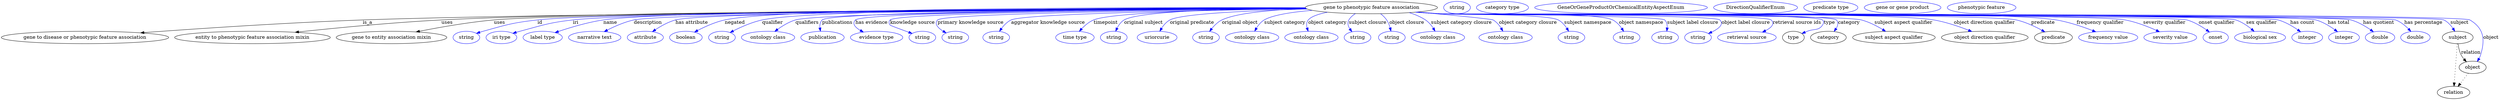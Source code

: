 digraph {
	graph [bb="0,0,7197.1,283"];
	node [label="\N"];
	"gene to phenotypic feature association"	[height=0.5,
		label="gene to phenotypic feature association",
		pos="3949.1,265",
		width=5.2898];
	"gene to disease or phenotypic feature association"	[height=0.5,
		pos="241.13,178",
		width=6.698];
	"gene to phenotypic feature association" -> "gene to disease or phenotypic feature association"	[label=is_a,
		lp="1056.1,221.5",
		pos="e,401.34,191.5 3759.6,262.9 3202.1,259.49 1574,248.12 1042.1,229 824.25,221.17 573.47,204.23 411.4,192.24"];
	"entity to phenotypic feature association mixin"	[height=0.5,
		pos="724.13,178",
		width=6.2286];
	"gene to phenotypic feature association" -> "entity to phenotypic feature association mixin"	[label=uses,
		lp="1285.6,221.5",
		pos="e,847.31,193.08 3759,263.46 3231.1,261.64 1754.3,254.38 1269.1,229 1128.3,221.63 967.69,206.01 857.48,194.18"];
	"gene to entity association mixin"	[height=0.5,
		pos="1125.1,178",
		width=4.4232];
	"gene to phenotypic feature association" -> "gene to entity association mixin"	[label=uses,
		lp="1436.6,221.5",
		pos="e,1196,194.16 3759.7,263.06 3211.8,260.12 1650.3,249.97 1420.1,229 1347.1,222.35 1265,207.84 1206,196.16"];
	id	[color=blue,
		height=0.5,
		label=string,
		pos="1341.1,178",
		width=1.0652];
	"gene to phenotypic feature association" -> id	[color=blue,
		label=id,
		lp="1553.1,221.5",
		pos="e,1370.1,189.97 3759.2,263.34 3230,261.2 1763,253.14 1546.1,229 1475.3,221.11 1457.8,215.28 1389.1,196 1386,195.13 1382.8,194.16 \
1379.6,193.14",
		style=solid];
	iri	[color=blue,
		height=0.5,
		label="iri type",
		pos="1442.1,178",
		width=1.2277];
	"gene to phenotypic feature association" -> iri	[color=blue,
		label=iri,
		lp="1656.1,221.5",
		pos="e,1475.1,190.11 3759.5,263.26 3246.2,260.96 1854.7,252.61 1648.1,229 1579,221.1 1562.3,213.98 1495.1,196 1491.8,195.1 1488.3,194.11 \
1484.8,193.09",
		style=solid];
	name	[color=blue,
		height=0.5,
		label="label type",
		pos="1561.1,178",
		width=1.5707];
	"gene to phenotypic feature association" -> name	[color=blue,
		label=name,
		lp="1755.1,221.5",
		pos="e,1596.5,192.16 3758.9,263.86 3258.8,263.1 1932,258.31 1735.1,229 1690.4,222.34 1641,207.39 1606.3,195.56",
		style=solid];
	description	[color=blue,
		height=0.5,
		label="narrative text",
		pos="1711.1,178",
		width=2.0943];
	"gene to phenotypic feature association" -> description	[color=blue,
		label=description,
		lp="1863.6,221.5",
		pos="e,1738.6,195.03 3759.6,262.94 3256.1,259.85 1916.6,249.73 1823.1,229 1796.7,223.14 1768.9,210.76 1747.6,199.79",
		style=solid];
	"has attribute"	[color=blue,
		height=0.5,
		label=attribute,
		pos="1856.1,178",
		width=1.4443];
	"gene to phenotypic feature association" -> "has attribute"	[color=blue,
		label="has attribute",
		lp="1989.1,221.5",
		pos="e,1876.3,194.76 3759.2,263.28 3275.5,261.08 2028.6,253.11 1942.1,229 1921.5,223.24 1900.7,211.33 1884.7,200.57",
		style=solid];
	negated	[color=blue,
		height=0.5,
		label=boolean,
		pos="1973.1,178",
		width=1.2999];
	"gene to phenotypic feature association" -> negated	[color=blue,
		label=negated,
		lp="2113.1,221.5",
		pos="e,1997.7,193.56 3760.4,262.5 3302.5,258.59 2164.7,247.11 2084.1,229 2056.8,222.87 2028.1,209.7 2006.7,198.42",
		style=solid];
	qualifier	[color=blue,
		height=0.5,
		label=string,
		pos="2076.1,178",
		width=1.0652];
	"gene to phenotypic feature association" -> qualifier	[color=blue,
		label=qualifier,
		lp="2222.1,221.5",
		pos="e,2099.7,192.38 3758.7,264.35 3335.3,264.52 2341.6,261.4 2192.1,229 2162.7,222.62 2131.4,208.69 2108.8,197.15",
		style=solid];
	qualifiers	[color=blue,
		height=0.5,
		label="ontology class",
		pos="2209.1,178",
		width=2.1304];
	"gene to phenotypic feature association" -> qualifiers	[color=blue,
		label=qualifiers,
		lp="2321.6,221.5",
		pos="e,2228.4,195.46 3760.1,262.73 3339.5,259.54 2357.4,249.88 2288.1,229 2269.4,223.36 2250.8,211.97 2236.4,201.48",
		style=solid];
	publications	[color=blue,
		height=0.5,
		label=publication,
		pos="2366.1,178",
		width=1.7332];
	"gene to phenotypic feature association" -> publications	[color=blue,
		label=publications,
		lp="2409.1,221.5",
		pos="e,2360.2,196.1 3759.5,263.24 3344.2,261.13 2389.2,253.6 2365.1,229 2359.3,223 2358,214.4 2358.6,206.02",
		style=solid];
	"has evidence"	[color=blue,
		height=0.5,
		label="evidence type",
		pos="2522.1,178",
		width=2.0943];
	"gene to phenotypic feature association" -> "has evidence"	[color=blue,
		label="has evidence",
		lp="2507.6,221.5",
		pos="e,2484.2,193.73 3759.9,262.96 3364.2,260.33 2483.5,251.91 2461.1,229 2450.6,218.19 2460.4,207.41 2475.1,198.64",
		style=solid];
	"knowledge source"	[color=blue,
		height=0.5,
		label=string,
		pos="2654.1,178",
		width=1.0652];
	"gene to phenotypic feature association" -> "knowledge source"	[color=blue,
		label="knowledge source",
		lp="2625.6,221.5",
		pos="e,2624.6,189.66 3760.2,262.62 3385.4,259.44 2581.8,250.15 2561.1,229 2556.5,224.23 2557.3,219.48 2561.1,214 2562,212.75 2590.1,202.26 \
2615.2,193.09",
		style=solid];
	"primary knowledge source"	[color=blue,
		height=0.5,
		label=string,
		pos="2749.1,178",
		width=1.0652];
	"gene to phenotypic feature association" -> "primary knowledge source"	[color=blue,
		label="primary knowledge source",
		lp="2793.1,221.5",
		pos="e,2722.7,191.16 3761.1,262.08 3416.3,258.11 2716.4,247.77 2698.1,229 2687.4,218 2699,205.96 2713.8,196.44",
		style=solid];
	"aggregator knowledge source"	[color=blue,
		height=0.5,
		label=string,
		pos="2867.1,178",
		width=1.0652];
	"gene to phenotypic feature association" -> "aggregator knowledge source"	[color=blue,
		label="aggregator knowledge source",
		lp="3016.6,221.5",
		pos="e,2876.4,195.73 3762.1,261.58 3473.2,257.28 2947.8,247.04 2910.1,229 2898.8,223.56 2889.3,213.59 2882.1,203.97",
		style=solid];
	timepoint	[color=blue,
		height=0.5,
		label="time type",
		pos="3094.1,178",
		width=1.5346];
	"gene to phenotypic feature association" -> timepoint	[color=blue,
		label=timepoint,
		lp="3183.1,221.5",
		pos="e,3106.8,195.76 3760.1,262.55 3541,259.81 3203,251.88 3148.1,229 3134.9,223.49 3122.9,213.22 3113.6,203.42",
		style=solid];
	"original subject"	[color=blue,
		height=0.5,
		label=string,
		pos="3206.1,178",
		width=1.0652];
	"gene to phenotypic feature association" -> "original subject"	[color=blue,
		label="original subject",
		lp="3292.1,221.5",
		pos="e,3211.5,196.01 3759.1,263.83 3563.1,262.21 3280,255.25 3236.1,229 3227.1,223.59 3220.5,214.34 3215.8,205.25",
		style=solid];
	"original predicate"	[color=blue,
		height=0.5,
		label=uriorcurie,
		pos="3331.1,178",
		width=1.5887];
	"gene to phenotypic feature association" -> "original predicate"	[color=blue,
		label="original predicate",
		lp="3431.6,221.5",
		pos="e,3338.8,196.06 3764.1,260.64 3607.3,256.52 3402.5,247.62 3368.1,229 3358.1,223.54 3350,214.02 3344,204.74",
		style=solid];
	"original object"	[color=blue,
		height=0.5,
		label=string,
		pos="3472.1,178",
		width=1.0652];
	"gene to phenotypic feature association" -> "original object"	[color=blue,
		label="original object",
		lp="3569.6,221.5",
		pos="e,3482.4,195.54 3760.9,262.12 3665.3,258.51 3560.5,249.7 3518.1,229 3506.5,223.32 3496.4,213.31 3488.6,203.73",
		style=solid];
	"subject category"	[color=blue,
		height=0.5,
		label="ontology class",
		pos="3605.1,178",
		width=2.1304];
	"gene to phenotypic feature association" -> "subject category"	[color=blue,
		label="subject category",
		lp="3699.6,221.5",
		pos="e,3612.6,196.31 3778.4,256.92 3720.6,251.94 3664.4,243.45 3640.1,229 3630.7,223.4 3623.2,214.15 3617.6,205.12",
		style=solid];
	"object category"	[color=blue,
		height=0.5,
		label="ontology class",
		pos="3776.1,178",
		width=2.1304];
	"gene to phenotypic feature association" -> "object category"	[color=blue,
		label="object category",
		lp="3822.6,221.5",
		pos="e,3766.8,196.03 3822.4,251.47 3797,246.33 3775.5,239.11 3767.1,229 3761.8,222.52 3761.7,213.94 3763.6,205.72",
		style=solid];
	"subject closure"	[color=blue,
		height=0.5,
		label=string,
		pos="3909.1,178",
		width=1.0652];
	"gene to phenotypic feature association" -> "subject closure"	[color=blue,
		label="subject closure",
		lp="3938.6,221.5",
		pos="e,3893,194.64 3903,247.41 3895.5,242.63 3888.7,236.59 3884.1,229 3879.2,220.71 3881.8,211.32 3887,202.93",
		style=solid];
	"object closure"	[color=blue,
		height=0.5,
		label=string,
		pos="4008.1,178",
		width=1.0652];
	"gene to phenotypic feature association" -> "object closure"	[color=blue,
		label="object closure",
		lp="4051.1,221.5",
		pos="e,4005.6,196.32 3975.8,247.03 3982.2,241.89 3988.5,235.79 3993.1,229 3997.7,222.22 4000.9,213.99 4003.2,206.18",
		style=solid];
	"subject category closure"	[color=blue,
		height=0.5,
		label="ontology class",
		pos="4141.1,178",
		width=2.1304];
	"gene to phenotypic feature association" -> "subject category closure"	[color=blue,
		label="subject category closure",
		lp="4208.6,221.5",
		pos="e,4132.8,196.37 4058.6,250.13 4075,245.09 4091.1,238.26 4105.1,229 4114.2,222.99 4121.8,213.83 4127.6,204.98",
		style=solid];
	"object category closure"	[color=blue,
		height=0.5,
		label="ontology class",
		pos="4336.1,178",
		width=2.1304];
	"gene to phenotypic feature association" -> "object category closure"	[color=blue,
		label="object category closure",
		lp="4400.6,221.5",
		pos="e,4328.4,196.38 4081.7,252.03 4179.1,243.05 4295.2,231.83 4300.1,229 4309.7,223.47 4317.4,214.24 4323.2,205.2",
		style=solid];
	"subject namespace"	[color=blue,
		height=0.5,
		label=string,
		pos="4526.1,178",
		width=1.0652];
	"gene to phenotypic feature association" -> "subject namespace"	[color=blue,
		label="subject namespace",
		lp="4573.1,221.5",
		pos="e,4518.1,196.09 4082.2,252.09 4104.5,250.27 4127.5,248.49 4149.1,247 4186.8,244.4 4454.8,246.65 4488.1,229 4498.4,223.59 4506.6,\
214.07 4512.8,204.79",
		style=solid];
	"object namespace"	[color=blue,
		height=0.5,
		label=string,
		pos="4685.1,178",
		width=1.0652];
	"gene to phenotypic feature association" -> "object namespace"	[color=blue,
		label="object namespace",
		lp="4727.1,221.5",
		pos="e,4676.8,195.69 4080.3,251.93 4103.2,250.09 4126.9,248.35 4149.1,247 4204.2,243.66 4595.9,253.79 4645.1,229 4655.9,223.57 4664.8,\
213.73 4671.4,204.21",
		style=solid];
	"subject label closure"	[color=blue,
		height=0.5,
		label=string,
		pos="4796.1,178",
		width=1.0652];
	"gene to phenotypic feature association" -> "subject label closure"	[color=blue,
		label="subject label closure",
		lp="4876.1,221.5",
		pos="e,4801.2,196.13 4079.5,251.84 4102.7,249.99 4126.6,248.27 4149.1,247 4167.1,245.99 4782.5,241.74 4795.1,229 4801,223.04 4802.6,214.45 \
4802.3,206.07",
		style=solid];
	"object label closure"	[color=blue,
		height=0.5,
		label=string,
		pos="4891.1,178",
		width=1.0652];
	"gene to phenotypic feature association" -> "object label closure"	[color=blue,
		label="object label closure",
		lp="5028.6,221.5",
		pos="e,4921.2,189.54 4078.7,251.8 4102.1,249.93 4126.3,248.22 4149.1,247 4171.5,245.8 4938.5,244.99 4954.1,229 4966.9,215.9 4950.1,203.09 \
4930.6,193.72",
		style=solid];
	"retrieval source ids"	[color=blue,
		height=0.5,
		label="retrieval source",
		pos="5032.1,178",
		width=2.347];
	"gene to phenotypic feature association" -> "retrieval source ids"	[color=blue,
		label="retrieval source ids",
		lp="5176.6,221.5",
		pos="e,5076.7,193.55 4078.4,251.76 4101.9,249.89 4126.2,248.19 4149.1,247 4175.6,245.63 5083.6,247.9 5102.1,229 5113.6,217.29 5102.4,\
206.42 5085.8,197.83",
		style=solid];
	type	[height=0.5,
		pos="5166.1,178",
		width=0.86659];
	"gene to phenotypic feature association" -> type	[color=blue,
		label=type,
		lp="5270.1,221.5",
		pos="e,5190.8,189.25 4078.1,251.73 4101.7,249.86 4126.2,248.16 4149.1,247 4179.7,245.45 5228.7,250.8 5250.1,229 5254.8,224.25 5253.8,\
219.55 5250.1,214 5250,213.85 5223.4,202.77 5200.2,193.12",
		style=solid];
	category	[height=0.5,
		pos="5267.1,178",
		width=1.4263];
	"gene to phenotypic feature association" -> category	[color=blue,
		label=category,
		lp="5326.6,221.5",
		pos="e,5283.6,195.55 4078.1,251.72 4101.7,249.85 4126.2,248.16 4149.1,247 4180.8,245.41 5267.9,251.59 5290.1,229 5297,222.05 5294.7,212.71 \
5289.5,203.97",
		style=solid];
	"subject aspect qualifier"	[height=0.5,
		pos="5455.1,178",
		width=3.3039];
	"gene to phenotypic feature association" -> "subject aspect qualifier"	[color=blue,
		label="subject aspect qualifier",
		lp="5483.6,221.5",
		pos="e,5431.6,195.77 4077.9,251.72 4101.6,249.84 4126.1,248.15 4149.1,247 4216.4,243.64 5296.9,245.94 5362.1,229 5383.7,223.39 5405.8,\
211.8 5423.1,201.2",
		style=solid];
	"object direction qualifier"	[height=0.5,
		pos="5717.1,178",
		width=3.4664];
	"gene to phenotypic feature association" -> "object direction qualifier"	[color=blue,
		label="object direction qualifier",
		lp="5717.1,221.5",
		pos="e,5680.2,195.31 4077.6,251.7 4101.4,249.82 4126,248.13 4149.1,247 4307,239.3 5415.4,255.94 5571.1,229 5605.4,223.08 5642.4,210.32 \
5670.6,199.17",
		style=solid];
	predicate	[height=0.5,
		pos="5914.1,178",
		width=1.5165];
	"gene to phenotypic feature association" -> predicate	[color=blue,
		label=predicate,
		lp="5886.1,221.5",
		pos="e,5889.8,194.34 4077.3,251.69 4101.2,249.8 4125.9,248.11 4149.1,247 4241.3,242.59 5719.3,249.81 5809.1,229 5834.5,223.11 5861.1,\
210.43 5881.1,199.31",
		style=solid];
	"frequency qualifier"	[color=blue,
		height=0.5,
		label="frequency value",
		pos="6072.1,178",
		width=2.3651];
	"gene to phenotypic feature association" -> "frequency qualifier"	[color=blue,
		label="frequency qualifier",
		lp="6051.1,221.5",
		pos="e,6036.8,194.48 4077.3,251.67 4101.2,249.79 4125.9,248.1 4149.1,247 4346.1,237.64 5729.7,261.97 5924.1,229 5959.8,222.95 5998.5,\
209.63 6027.4,198.25",
		style=solid];
	"severity qualifier"	[color=blue,
		height=0.5,
		label="severity value",
		pos="6251.1,178",
		width=2.1123];
	"gene to phenotypic feature association" -> "severity qualifier"	[color=blue,
		label="severity qualifier",
		lp="6235.1,221.5",
		pos="e,6220.5,194.61 4077.3,251.65 4101.2,249.77 4125.9,248.09 4149.1,247 4258.7,241.85 6015.4,249.79 6123.1,229 6153.7,223.09 6186.4,\
210.19 6211.1,198.97",
		style=solid];
	"onset qualifier"	[color=blue,
		height=0.5,
		label=onset,
		pos="6381.1,178",
		width=1.011];
	"gene to phenotypic feature association" -> "onset qualifier"	[color=blue,
		label="onset qualifier",
		lp="6385.6,221.5",
		pos="e,6363.5,193.85 4077.1,251.66 4101,249.77 4125.8,248.09 4149.1,247 4208.8,244.22 6242.7,245.55 6300.1,229 6320.2,223.22 6340.1,210.99 \
6355.2,200.06",
		style=solid];
	"sex qualifier"	[color=blue,
		height=0.5,
		label="biological sex",
		pos="6509.1,178",
		width=2.0401];
	"gene to phenotypic feature association" -> "sex qualifier"	[color=blue,
		label="sex qualifier",
		lp="6514.1,221.5",
		pos="e,6492.7,195.76 4077.1,251.65 4101,249.76 4125.8,248.08 4149.1,247 4212.7,244.05 6380.7,249.08 6441.1,229 6457.3,223.63 6472.8,212.83 \
6484.9,202.64",
		style=solid];
	"has count"	[color=blue,
		height=0.5,
		label=integer,
		pos="6645.1,178",
		width=1.2277];
	"gene to phenotypic feature association" -> "has count"	[color=blue,
		label="has count",
		lp="6631.1,221.5",
		pos="e,6626.4,194.34 4077.1,251.64 4101,249.75 4125.8,248.08 4149.1,247 4216.1,243.91 6497.6,247.19 6562.1,229 6582.3,223.31 6602.5,211.32 \
6617.9,200.51",
		style=solid];
	"has total"	[color=blue,
		height=0.5,
		label=integer,
		pos="6751.1,178",
		width=1.2277];
	"gene to phenotypic feature association" -> "has total"	[color=blue,
		label="has total",
		lp="6735.6,221.5",
		pos="e,6732.6,194.58 4077.1,251.64 4101,249.75 4125.8,248.07 4149.1,247 4219.1,243.78 6602.8,248.36 6670.1,229 6689.8,223.35 6709.4,211.48 \
6724.3,200.73",
		style=solid];
	"has quotient"	[color=blue,
		height=0.5,
		label=double,
		pos="6855.1,178",
		width=1.1735];
	"gene to phenotypic feature association" -> "has quotient"	[color=blue,
		label="has quotient",
		lp="6851.1,221.5",
		pos="e,6836.1,194.34 4077.1,251.63 4101,249.74 4125.8,248.07 4149.1,247 4221.9,243.66 6701,248.56 6771.1,229 6791.7,223.27 6812.3,211.11 \
6828,200.22",
		style=solid];
	"has percentage"	[color=blue,
		height=0.5,
		label=double,
		pos="6957.1,178",
		width=1.1735];
	"gene to phenotypic feature association" -> "has percentage"	[color=blue,
		label="has percentage",
		lp="6980.1,221.5",
		pos="e,6944.1,195.47 4077.1,251.63 4101,249.74 4125.8,248.07 4149.1,247 4187.3,245.26 6864.4,242.58 6900.1,229 6914.2,223.63 6927.2,213.03 \
6937.1,202.97",
		style=solid];
	subject	[height=0.5,
		pos="7079.1,178",
		width=1.2277];
	"gene to phenotypic feature association" -> subject	[color=blue,
		label=subject,
		lp="7084.1,221.5",
		pos="e,7070.8,195.82 4076.8,251.64 4100.8,249.75 4125.7,248.07 4149.1,247 4189.2,245.17 7003,246.5 7039.1,229 7050,223.73 7058.9,213.92 \
7065.4,204.37",
		style=solid];
	object	[height=0.5,
		pos="7122.1,91",
		width=1.0832];
	"gene to phenotypic feature association" -> object	[color=blue,
		label=object,
		lp="7175.1,178",
		pos="e,7135.5,108.09 4076.8,251.64 4100.8,249.74 4125.7,248.06 4149.1,247 4190.3,245.13 7078.8,250.13 7114.1,229 7154.8,204.69 7158.7,\
172.39 7145.1,127 7144.1,123.55 7142.6,120.13 7140.9,116.85",
		style=solid];
	association_type	[color=blue,
		height=0.5,
		label=string,
		pos="4196.1,265",
		width=1.0652];
	association_category	[color=blue,
		height=0.5,
		label="category type",
		pos="4327.1,265",
		width=2.0762];
	"gene to disease or phenotypic feature association_subject aspect qualifier"	[color=blue,
		height=0.5,
		label=GeneOrGeneProductOrChemicalEntityAspectEnum,
		pos="4669.1,265",
		width=6.9147];
	"gene to disease or phenotypic feature association_object direction qualifier"	[color=blue,
		height=0.5,
		label=DirectionQualifierEnum,
		pos="5057.1,265",
		width=3.358];
	"gene to disease or phenotypic feature association_predicate"	[color=blue,
		height=0.5,
		label="predicate type",
		pos="5274.1,265",
		width=2.1665];
	subject -> object	[label=relation,
		lp="7117.1,134.5",
		pos="e,7104.2,107.23 7080.2,159.55 7081.4,149.57 7083.9,137.07 7089.1,127 7091.4,122.68 7094.3,118.52 7097.5,114.66"];
	relation	[height=0.5,
		pos="7067.1,18",
		width=1.2999];
	subject -> relation	[pos="e,7068.4,36.188 7077.8,159.79 7075.7,132.48 7071.7,78.994 7069.2,46.38",
		style=dotted];
	"gene to phenotypic feature association_subject"	[color=blue,
		height=0.5,
		label="gene or gene product",
		pos="5480.1,265",
		width=3.0692];
	object -> relation	[pos="e,7079.9,35.54 7109.6,73.889 7102.7,64.939 7093.9,53.617 7086.2,43.584",
		style=dotted];
	"gene to phenotypic feature association_object"	[color=blue,
		height=0.5,
		label="phenotypic feature",
		pos="5707.1,265",
		width=2.7442];
}
